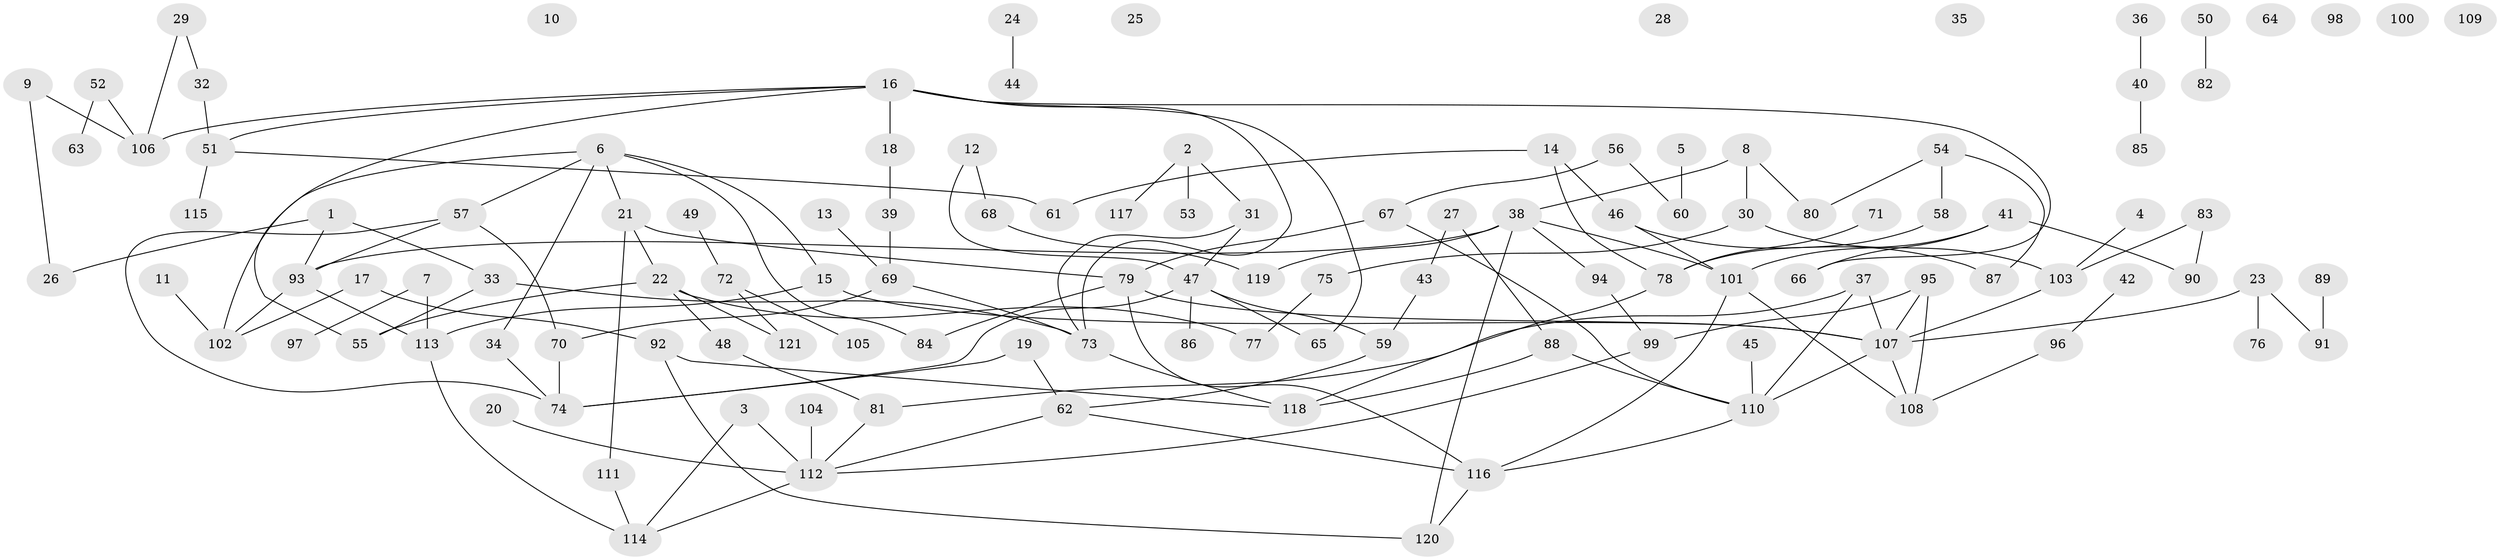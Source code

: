 // coarse degree distribution, {1: 0.27380952380952384, 2: 0.21428571428571427, 0: 0.09523809523809523, 4: 0.11904761904761904, 5: 0.08333333333333333, 3: 0.14285714285714285, 6: 0.05952380952380952, 10: 0.011904761904761904}
// Generated by graph-tools (version 1.1) at 2025/44/03/04/25 21:44:15]
// undirected, 121 vertices, 152 edges
graph export_dot {
graph [start="1"]
  node [color=gray90,style=filled];
  1;
  2;
  3;
  4;
  5;
  6;
  7;
  8;
  9;
  10;
  11;
  12;
  13;
  14;
  15;
  16;
  17;
  18;
  19;
  20;
  21;
  22;
  23;
  24;
  25;
  26;
  27;
  28;
  29;
  30;
  31;
  32;
  33;
  34;
  35;
  36;
  37;
  38;
  39;
  40;
  41;
  42;
  43;
  44;
  45;
  46;
  47;
  48;
  49;
  50;
  51;
  52;
  53;
  54;
  55;
  56;
  57;
  58;
  59;
  60;
  61;
  62;
  63;
  64;
  65;
  66;
  67;
  68;
  69;
  70;
  71;
  72;
  73;
  74;
  75;
  76;
  77;
  78;
  79;
  80;
  81;
  82;
  83;
  84;
  85;
  86;
  87;
  88;
  89;
  90;
  91;
  92;
  93;
  94;
  95;
  96;
  97;
  98;
  99;
  100;
  101;
  102;
  103;
  104;
  105;
  106;
  107;
  108;
  109;
  110;
  111;
  112;
  113;
  114;
  115;
  116;
  117;
  118;
  119;
  120;
  121;
  1 -- 26;
  1 -- 33;
  1 -- 93;
  2 -- 31;
  2 -- 53;
  2 -- 117;
  3 -- 112;
  3 -- 114;
  4 -- 103;
  5 -- 60;
  6 -- 15;
  6 -- 21;
  6 -- 34;
  6 -- 57;
  6 -- 84;
  6 -- 102;
  7 -- 97;
  7 -- 113;
  8 -- 30;
  8 -- 38;
  8 -- 80;
  9 -- 26;
  9 -- 106;
  11 -- 102;
  12 -- 47;
  12 -- 68;
  13 -- 69;
  14 -- 46;
  14 -- 61;
  14 -- 78;
  15 -- 107;
  15 -- 113;
  16 -- 18;
  16 -- 51;
  16 -- 55;
  16 -- 65;
  16 -- 66;
  16 -- 73;
  16 -- 106;
  17 -- 92;
  17 -- 102;
  18 -- 39;
  19 -- 62;
  19 -- 74;
  20 -- 112;
  21 -- 22;
  21 -- 79;
  21 -- 111;
  22 -- 48;
  22 -- 55;
  22 -- 77;
  22 -- 121;
  23 -- 76;
  23 -- 91;
  23 -- 107;
  24 -- 44;
  27 -- 43;
  27 -- 88;
  29 -- 32;
  29 -- 106;
  30 -- 75;
  30 -- 103;
  31 -- 47;
  31 -- 73;
  32 -- 51;
  33 -- 55;
  33 -- 73;
  34 -- 74;
  36 -- 40;
  37 -- 81;
  37 -- 107;
  37 -- 110;
  38 -- 93;
  38 -- 94;
  38 -- 101;
  38 -- 119;
  38 -- 120;
  39 -- 69;
  40 -- 85;
  41 -- 66;
  41 -- 90;
  41 -- 101;
  42 -- 96;
  43 -- 59;
  45 -- 110;
  46 -- 87;
  46 -- 101;
  47 -- 59;
  47 -- 65;
  47 -- 74;
  47 -- 86;
  48 -- 81;
  49 -- 72;
  50 -- 82;
  51 -- 61;
  51 -- 115;
  52 -- 63;
  52 -- 106;
  54 -- 58;
  54 -- 80;
  54 -- 87;
  56 -- 60;
  56 -- 67;
  57 -- 70;
  57 -- 74;
  57 -- 93;
  58 -- 78;
  59 -- 62;
  62 -- 112;
  62 -- 116;
  67 -- 79;
  67 -- 110;
  68 -- 119;
  69 -- 70;
  69 -- 73;
  70 -- 74;
  71 -- 78;
  72 -- 105;
  72 -- 121;
  73 -- 118;
  75 -- 77;
  78 -- 118;
  79 -- 84;
  79 -- 107;
  79 -- 116;
  81 -- 112;
  83 -- 90;
  83 -- 103;
  88 -- 110;
  88 -- 118;
  89 -- 91;
  92 -- 118;
  92 -- 120;
  93 -- 102;
  93 -- 113;
  94 -- 99;
  95 -- 99;
  95 -- 107;
  95 -- 108;
  96 -- 108;
  99 -- 112;
  101 -- 108;
  101 -- 116;
  103 -- 107;
  104 -- 112;
  107 -- 108;
  107 -- 110;
  110 -- 116;
  111 -- 114;
  112 -- 114;
  113 -- 114;
  116 -- 120;
}
